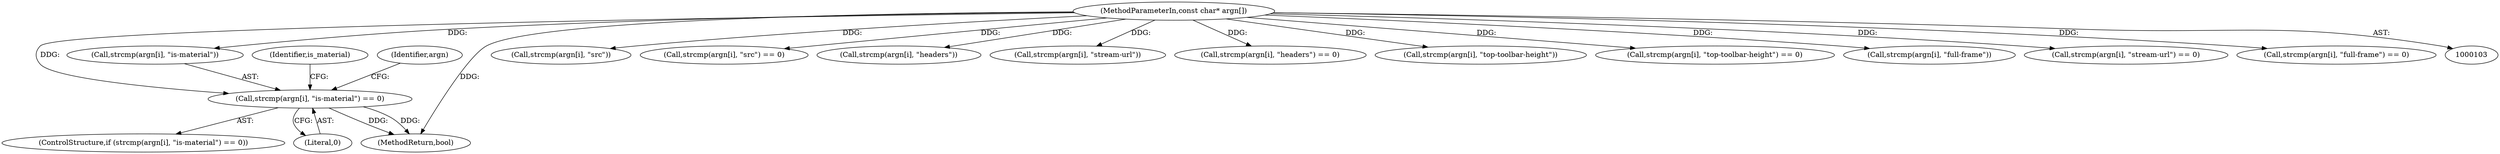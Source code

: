 digraph "0_Chrome_fff450abc4e2fb330ba700547a8e6a7b0fb90a6e@API" {
"1000261" [label="(Call,strcmp(argn[i], \"is-material\") == 0)"];
"1000105" [label="(MethodParameterIn,const char* argn[])"];
"1000220" [label="(Call,strcmp(argn[i], \"src\"))"];
"1000262" [label="(Call,strcmp(argn[i], \"is-material\"))"];
"1000219" [label="(Call,strcmp(argn[i], \"src\") == 0)"];
"1000248" [label="(Call,strcmp(argn[i], \"headers\"))"];
"1000234" [label="(Call,strcmp(argn[i], \"stream-url\"))"];
"1000105" [label="(MethodParameterIn,const char* argn[])"];
"1000247" [label="(Call,strcmp(argn[i], \"headers\") == 0)"];
"1000274" [label="(Call,strcmp(argn[i], \"top-toolbar-height\"))"];
"1000269" [label="(Identifier,is_material)"];
"1000273" [label="(Call,strcmp(argn[i], \"top-toolbar-height\") == 0)"];
"1000261" [label="(Call,strcmp(argn[i], \"is-material\") == 0)"];
"1000260" [label="(ControlStructure,if (strcmp(argn[i], \"is-material\") == 0))"];
"1000276" [label="(Identifier,argn)"];
"1000156" [label="(Call,strcmp(argn[i], \"full-frame\"))"];
"1000267" [label="(Literal,0)"];
"1000233" [label="(Call,strcmp(argn[i], \"stream-url\") == 0)"];
"1000320" [label="(MethodReturn,bool)"];
"1000155" [label="(Call,strcmp(argn[i], \"full-frame\") == 0)"];
"1000261" -> "1000260"  [label="AST: "];
"1000261" -> "1000267"  [label="CFG: "];
"1000262" -> "1000261"  [label="AST: "];
"1000267" -> "1000261"  [label="AST: "];
"1000269" -> "1000261"  [label="CFG: "];
"1000276" -> "1000261"  [label="CFG: "];
"1000261" -> "1000320"  [label="DDG: "];
"1000261" -> "1000320"  [label="DDG: "];
"1000105" -> "1000261"  [label="DDG: "];
"1000105" -> "1000103"  [label="AST: "];
"1000105" -> "1000320"  [label="DDG: "];
"1000105" -> "1000155"  [label="DDG: "];
"1000105" -> "1000156"  [label="DDG: "];
"1000105" -> "1000219"  [label="DDG: "];
"1000105" -> "1000220"  [label="DDG: "];
"1000105" -> "1000233"  [label="DDG: "];
"1000105" -> "1000234"  [label="DDG: "];
"1000105" -> "1000247"  [label="DDG: "];
"1000105" -> "1000248"  [label="DDG: "];
"1000105" -> "1000262"  [label="DDG: "];
"1000105" -> "1000273"  [label="DDG: "];
"1000105" -> "1000274"  [label="DDG: "];
}
